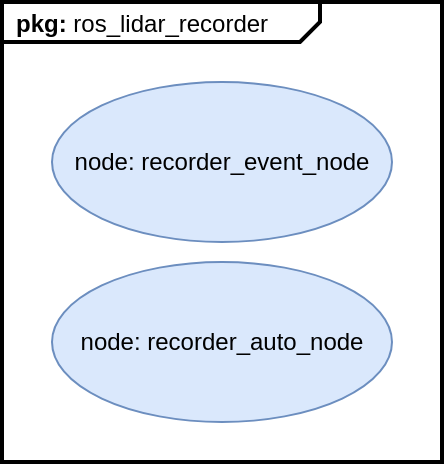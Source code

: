 <mxfile version="13.6.5" type="device" pages="3"><diagram id="zrSpNjzkxeY-wW29_WLd" name="composition"><mxGraphModel dx="1125" dy="591" grid="1" gridSize="10" guides="1" tooltips="1" connect="1" arrows="1" fold="1" page="1" pageScale="1" pageWidth="850" pageHeight="1100" math="0" shadow="0"><root><mxCell id="0"/><mxCell id="1" parent="0"/><mxCell id="FAXuie_7rqu5bkouOUqG-2" value="&lt;p style=&quot;margin: 0px ; margin-top: 4px ; margin-left: 7px ; text-align: left&quot;&gt;&lt;b&gt;pkg: &lt;/b&gt;ros_lidar_recorder&lt;/p&gt;" style="html=1;shape=mxgraph.sysml.package;overflow=fill;labelX=159;strokeWidth=2;align=center;" vertex="1" parent="1"><mxGeometry x="100" y="70" width="220" height="230" as="geometry"/></mxCell><mxCell id="-cU9hM7uC4MkKBHuF5gV-1" value="node: recorder_auto_node" style="ellipse;whiteSpace=wrap;html=1;fillColor=#dae8fc;strokeColor=#6c8ebf;" vertex="1" parent="1"><mxGeometry x="125" y="200" width="170" height="80" as="geometry"/></mxCell><mxCell id="-cU9hM7uC4MkKBHuF5gV-2" value="node: recorder_event_node" style="ellipse;whiteSpace=wrap;html=1;fillColor=#dae8fc;strokeColor=#6c8ebf;" vertex="1" parent="1"><mxGeometry x="125" y="110" width="170" height="80" as="geometry"/></mxCell></root></mxGraphModel></diagram><diagram id="1Ybx086xCS-itMiAq5Ne" name="inheritance"><mxGraphModel dx="1125" dy="591" grid="1" gridSize="10" guides="1" tooltips="1" connect="1" arrows="1" fold="1" page="1" pageScale="1" pageWidth="850" pageHeight="1100" math="0" shadow="0"><root><mxCell id="0p3PiI1--TxTPROVjO8B-0"/><mxCell id="0p3PiI1--TxTPROVjO8B-1" parent="0p3PiI1--TxTPROVjO8B-0"/><mxCell id="0p3PiI1--TxTPROVjO8B-6" value="Recorder" style="swimlane;fontStyle=2;childLayout=stackLayout;horizontal=1;startSize=26;fillColor=none;horizontalStack=0;resizeParent=1;resizeParentMax=0;resizeLast=0;collapsible=1;marginBottom=0;" vertex="1" parent="0p3PiI1--TxTPROVjO8B-1"><mxGeometry x="310" y="50" width="140" height="52" as="geometry"/></mxCell><mxCell id="0p3PiI1--TxTPROVjO8B-7" value="- guard(): bool" style="text;strokeColor=none;fillColor=none;align=left;verticalAlign=top;spacingLeft=4;spacingRight=4;overflow=hidden;rotatable=0;points=[[0,0.5],[1,0.5]];portConstraint=eastwest;fontStyle=2" vertex="1" parent="0p3PiI1--TxTPROVjO8B-6"><mxGeometry y="26" width="140" height="26" as="geometry"/></mxCell><mxCell id="0p3PiI1--TxTPROVjO8B-11" style="edgeStyle=orthogonalEdgeStyle;rounded=0;orthogonalLoop=1;jettySize=auto;html=1;exitX=0.5;exitY=0;exitDx=0;exitDy=0;entryX=0.292;entryY=1.013;entryDx=0;entryDy=0;entryPerimeter=0;" edge="1" parent="0p3PiI1--TxTPROVjO8B-1" source="0p3PiI1--TxTPROVjO8B-10" target="0p3PiI1--TxTPROVjO8B-7"><mxGeometry relative="1" as="geometry"><Array as="points"><mxPoint x="255" y="151"/><mxPoint x="351" y="151"/></Array></mxGeometry></mxCell><mxCell id="0p3PiI1--TxTPROVjO8B-10" value="RecorderEvent" style="html=1;" vertex="1" parent="0p3PiI1--TxTPROVjO8B-1"><mxGeometry x="210" y="200" width="110" height="50" as="geometry"/></mxCell><mxCell id="0p3PiI1--TxTPROVjO8B-13" style="edgeStyle=orthogonalEdgeStyle;rounded=0;orthogonalLoop=1;jettySize=auto;html=1;exitX=0.5;exitY=0;exitDx=0;exitDy=0;entryX=0.679;entryY=0.981;entryDx=0;entryDy=0;entryPerimeter=0;" edge="1" parent="0p3PiI1--TxTPROVjO8B-1" source="0p3PiI1--TxTPROVjO8B-12" target="0p3PiI1--TxTPROVjO8B-7"><mxGeometry relative="1" as="geometry"/></mxCell><mxCell id="0p3PiI1--TxTPROVjO8B-12" value="RecorderAuto" style="html=1;" vertex="1" parent="0p3PiI1--TxTPROVjO8B-1"><mxGeometry x="460" y="200" width="110" height="50" as="geometry"/></mxCell></root></mxGraphModel></diagram><diagram id="lSE-Y24GySpGGQ1uSC26" name="map"><mxGraphModel dx="1588" dy="834" grid="1" gridSize="10" guides="1" tooltips="1" connect="1" arrows="1" fold="1" page="1" pageScale="1" pageWidth="850" pageHeight="1100" math="0" shadow="0"><root><mxCell id="5f8UICV0__Rh3YUXEOeO-0"/><mxCell id="5f8UICV0__Rh3YUXEOeO-1" parent="5f8UICV0__Rh3YUXEOeO-0"/><mxCell id="jAdCwlCrbOc5ocA-OMQJ-12" style="edgeStyle=orthogonalEdgeStyle;rounded=0;orthogonalLoop=1;jettySize=auto;html=1;exitX=1;exitY=0.5;exitDx=0;exitDy=0;entryX=0;entryY=0.5;entryDx=0;entryDy=0;entryPerimeter=0;" edge="1" parent="5f8UICV0__Rh3YUXEOeO-1" source="6V227Rrk5yrutSBwOYBv-1" target="jAdCwlCrbOc5ocA-OMQJ-11"><mxGeometry relative="1" as="geometry"/></mxCell><mxCell id="jAdCwlCrbOc5ocA-OMQJ-13" value="SAVE" style="edgeLabel;html=1;align=center;verticalAlign=middle;resizable=0;points=[];" vertex="1" connectable="0" parent="jAdCwlCrbOc5ocA-OMQJ-12"><mxGeometry x="-0.209" relative="1" as="geometry"><mxPoint as="offset"/></mxGeometry></mxCell><mxCell id="6V227Rrk5yrutSBwOYBv-1" value="&lt;div&gt;node: &lt;br&gt;&lt;/div&gt;&lt;div&gt;recorder_event_node&lt;/div&gt;" style="ellipse;whiteSpace=wrap;html=1;fillColor=#dae8fc;strokeColor=#6c8ebf;" vertex="1" parent="5f8UICV0__Rh3YUXEOeO-1"><mxGeometry x="330" y="200" width="200" height="80" as="geometry"/></mxCell><mxCell id="jAdCwlCrbOc5ocA-OMQJ-2" style="edgeStyle=orthogonalEdgeStyle;rounded=0;orthogonalLoop=1;jettySize=auto;html=1;exitX=1;exitY=0.5;exitDx=0;exitDy=0;" edge="1" parent="5f8UICV0__Rh3YUXEOeO-1" source="jAdCwlCrbOc5ocA-OMQJ-1" target="6V227Rrk5yrutSBwOYBv-1"><mxGeometry relative="1" as="geometry"/></mxCell><mxCell id="jAdCwlCrbOc5ocA-OMQJ-15" value="&lt;div&gt;SUBSCRIBE&lt;/div&gt;" style="edgeLabel;html=1;align=center;verticalAlign=middle;resizable=0;points=[];" vertex="1" connectable="0" parent="jAdCwlCrbOc5ocA-OMQJ-2"><mxGeometry x="0.156" y="-25" relative="1" as="geometry"><mxPoint x="-35.03" y="-0.3" as="offset"/></mxGeometry></mxCell><mxCell id="jAdCwlCrbOc5ocA-OMQJ-1" value="&lt;div&gt;/scan&lt;/div&gt;&lt;div&gt;(LaserScan)&lt;br&gt;&lt;/div&gt;" style="rounded=0;whiteSpace=wrap;html=1;" vertex="1" parent="5f8UICV0__Rh3YUXEOeO-1"><mxGeometry x="130" y="60" width="170" height="90" as="geometry"/></mxCell><mxCell id="jAdCwlCrbOc5ocA-OMQJ-3" value="" style="endArrow=none;dashed=1;html=1;dashPattern=1 3;strokeWidth=2;entryX=0;entryY=0.5;entryDx=0;entryDy=0;" edge="1" parent="5f8UICV0__Rh3YUXEOeO-1" target="jAdCwlCrbOc5ocA-OMQJ-1"><mxGeometry width="50" height="50" relative="1" as="geometry"><mxPoint x="30" y="105" as="sourcePoint"/><mxPoint y="240" as="targetPoint"/></mxGeometry></mxCell><mxCell id="jAdCwlCrbOc5ocA-OMQJ-5" style="edgeStyle=orthogonalEdgeStyle;rounded=0;orthogonalLoop=1;jettySize=auto;html=1;exitX=1;exitY=0.5;exitDx=0;exitDy=0;entryX=0.5;entryY=1;entryDx=0;entryDy=0;" edge="1" parent="5f8UICV0__Rh3YUXEOeO-1" source="jAdCwlCrbOc5ocA-OMQJ-4" target="6V227Rrk5yrutSBwOYBv-1"><mxGeometry relative="1" as="geometry"/></mxCell><mxCell id="jAdCwlCrbOc5ocA-OMQJ-16" value="&lt;div&gt;SUBSCRIBE&lt;/div&gt;" style="edgeLabel;html=1;align=center;verticalAlign=middle;resizable=0;points=[];" vertex="1" connectable="0" parent="jAdCwlCrbOc5ocA-OMQJ-5"><mxGeometry x="-0.307" y="1" relative="1" as="geometry"><mxPoint x="-14.83" y="1" as="offset"/></mxGeometry></mxCell><mxCell id="jAdCwlCrbOc5ocA-OMQJ-4" value="&lt;div&gt;/record_event&lt;/div&gt;&lt;div&gt;(Empty)&lt;br&gt;&lt;/div&gt;" style="rounded=0;whiteSpace=wrap;html=1;" vertex="1" parent="5f8UICV0__Rh3YUXEOeO-1"><mxGeometry x="130" y="350" width="170" height="90" as="geometry"/></mxCell><mxCell id="jAdCwlCrbOc5ocA-OMQJ-6" value="" style="endArrow=none;dashed=1;html=1;dashPattern=1 3;strokeWidth=2;entryX=0;entryY=0.5;entryDx=0;entryDy=0;" edge="1" parent="5f8UICV0__Rh3YUXEOeO-1" target="jAdCwlCrbOc5ocA-OMQJ-4"><mxGeometry width="50" height="50" relative="1" as="geometry"><mxPoint x="40" y="395" as="sourcePoint"/><mxPoint x="90" y="400" as="targetPoint"/></mxGeometry></mxCell><mxCell id="jAdCwlCrbOc5ocA-OMQJ-8" value="" style="whiteSpace=wrap;html=1;shape=mxgraph.basic.document;fillColor=#d5e8d4;strokeColor=#82b366;" vertex="1" parent="5f8UICV0__Rh3YUXEOeO-1"><mxGeometry x="690" y="130" width="100" height="100" as="geometry"/></mxCell><mxCell id="jAdCwlCrbOc5ocA-OMQJ-9" value="" style="whiteSpace=wrap;html=1;shape=mxgraph.basic.document;fillColor=#d5e8d4;strokeColor=#82b366;" vertex="1" parent="5f8UICV0__Rh3YUXEOeO-1"><mxGeometry x="680" y="150" width="100" height="100" as="geometry"/></mxCell><mxCell id="jAdCwlCrbOc5ocA-OMQJ-10" value="" style="whiteSpace=wrap;html=1;shape=mxgraph.basic.document;fillColor=#d5e8d4;strokeColor=#82b366;" vertex="1" parent="5f8UICV0__Rh3YUXEOeO-1"><mxGeometry x="670" y="170" width="100" height="100" as="geometry"/></mxCell><mxCell id="jAdCwlCrbOc5ocA-OMQJ-11" value="" style="whiteSpace=wrap;html=1;shape=mxgraph.basic.document;fillColor=#d5e8d4;strokeColor=#82b366;" vertex="1" parent="5f8UICV0__Rh3YUXEOeO-1"><mxGeometry x="660" y="190" width="100" height="100" as="geometry"/></mxCell><mxCell id="jAdCwlCrbOc5ocA-OMQJ-17" style="edgeStyle=orthogonalEdgeStyle;rounded=0;orthogonalLoop=1;jettySize=auto;html=1;exitX=1;exitY=0.5;exitDx=0;exitDy=0;entryX=0;entryY=0.5;entryDx=0;entryDy=0;entryPerimeter=0;" edge="1" source="jAdCwlCrbOc5ocA-OMQJ-19" target="jAdCwlCrbOc5ocA-OMQJ-31" parent="5f8UICV0__Rh3YUXEOeO-1"><mxGeometry relative="1" as="geometry"/></mxCell><mxCell id="jAdCwlCrbOc5ocA-OMQJ-18" value="SAVE" style="edgeLabel;html=1;align=center;verticalAlign=middle;resizable=0;points=[];" vertex="1" connectable="0" parent="jAdCwlCrbOc5ocA-OMQJ-17"><mxGeometry x="-0.209" relative="1" as="geometry"><mxPoint as="offset"/></mxGeometry></mxCell><mxCell id="jAdCwlCrbOc5ocA-OMQJ-19" value="&lt;div&gt;node: &lt;br&gt;&lt;/div&gt;&lt;div&gt;recorder_event_node&lt;/div&gt;" style="ellipse;whiteSpace=wrap;html=1;fillColor=#dae8fc;strokeColor=#6c8ebf;" vertex="1" parent="5f8UICV0__Rh3YUXEOeO-1"><mxGeometry x="330" y="620" width="200" height="80" as="geometry"/></mxCell><mxCell id="jAdCwlCrbOc5ocA-OMQJ-20" style="edgeStyle=orthogonalEdgeStyle;rounded=0;orthogonalLoop=1;jettySize=auto;html=1;exitX=1;exitY=0.5;exitDx=0;exitDy=0;" edge="1" source="jAdCwlCrbOc5ocA-OMQJ-22" target="jAdCwlCrbOc5ocA-OMQJ-19" parent="5f8UICV0__Rh3YUXEOeO-1"><mxGeometry relative="1" as="geometry"/></mxCell><mxCell id="jAdCwlCrbOc5ocA-OMQJ-21" value="&lt;div&gt;SUBSCRIBE&lt;/div&gt;" style="edgeLabel;html=1;align=center;verticalAlign=middle;resizable=0;points=[];" vertex="1" connectable="0" parent="jAdCwlCrbOc5ocA-OMQJ-20"><mxGeometry x="0.156" y="-25" relative="1" as="geometry"><mxPoint x="-35.03" y="-0.3" as="offset"/></mxGeometry></mxCell><mxCell id="jAdCwlCrbOc5ocA-OMQJ-22" value="&lt;div&gt;/scan&lt;/div&gt;&lt;div&gt;(LaserScan)&lt;br&gt;&lt;/div&gt;" style="rounded=0;whiteSpace=wrap;html=1;" vertex="1" parent="5f8UICV0__Rh3YUXEOeO-1"><mxGeometry x="130" y="480" width="170" height="90" as="geometry"/></mxCell><mxCell id="jAdCwlCrbOc5ocA-OMQJ-23" value="" style="endArrow=none;dashed=1;html=1;dashPattern=1 3;strokeWidth=2;entryX=0;entryY=0.5;entryDx=0;entryDy=0;" edge="1" target="jAdCwlCrbOc5ocA-OMQJ-22" parent="5f8UICV0__Rh3YUXEOeO-1"><mxGeometry width="50" height="50" relative="1" as="geometry"><mxPoint x="30" y="525" as="sourcePoint"/><mxPoint y="660" as="targetPoint"/></mxGeometry></mxCell><mxCell id="jAdCwlCrbOc5ocA-OMQJ-28" value="" style="whiteSpace=wrap;html=1;shape=mxgraph.basic.document;fillColor=#d5e8d4;strokeColor=#82b366;" vertex="1" parent="5f8UICV0__Rh3YUXEOeO-1"><mxGeometry x="690" y="550" width="100" height="100" as="geometry"/></mxCell><mxCell id="jAdCwlCrbOc5ocA-OMQJ-29" value="" style="whiteSpace=wrap;html=1;shape=mxgraph.basic.document;fillColor=#d5e8d4;strokeColor=#82b366;" vertex="1" parent="5f8UICV0__Rh3YUXEOeO-1"><mxGeometry x="680" y="570" width="100" height="100" as="geometry"/></mxCell><mxCell id="jAdCwlCrbOc5ocA-OMQJ-30" value="" style="whiteSpace=wrap;html=1;shape=mxgraph.basic.document;fillColor=#d5e8d4;strokeColor=#82b366;" vertex="1" parent="5f8UICV0__Rh3YUXEOeO-1"><mxGeometry x="670" y="590" width="100" height="100" as="geometry"/></mxCell><mxCell id="jAdCwlCrbOc5ocA-OMQJ-31" value="" style="whiteSpace=wrap;html=1;shape=mxgraph.basic.document;fillColor=#d5e8d4;strokeColor=#82b366;" vertex="1" parent="5f8UICV0__Rh3YUXEOeO-1"><mxGeometry x="660" y="610" width="100" height="100" as="geometry"/></mxCell></root></mxGraphModel></diagram></mxfile>